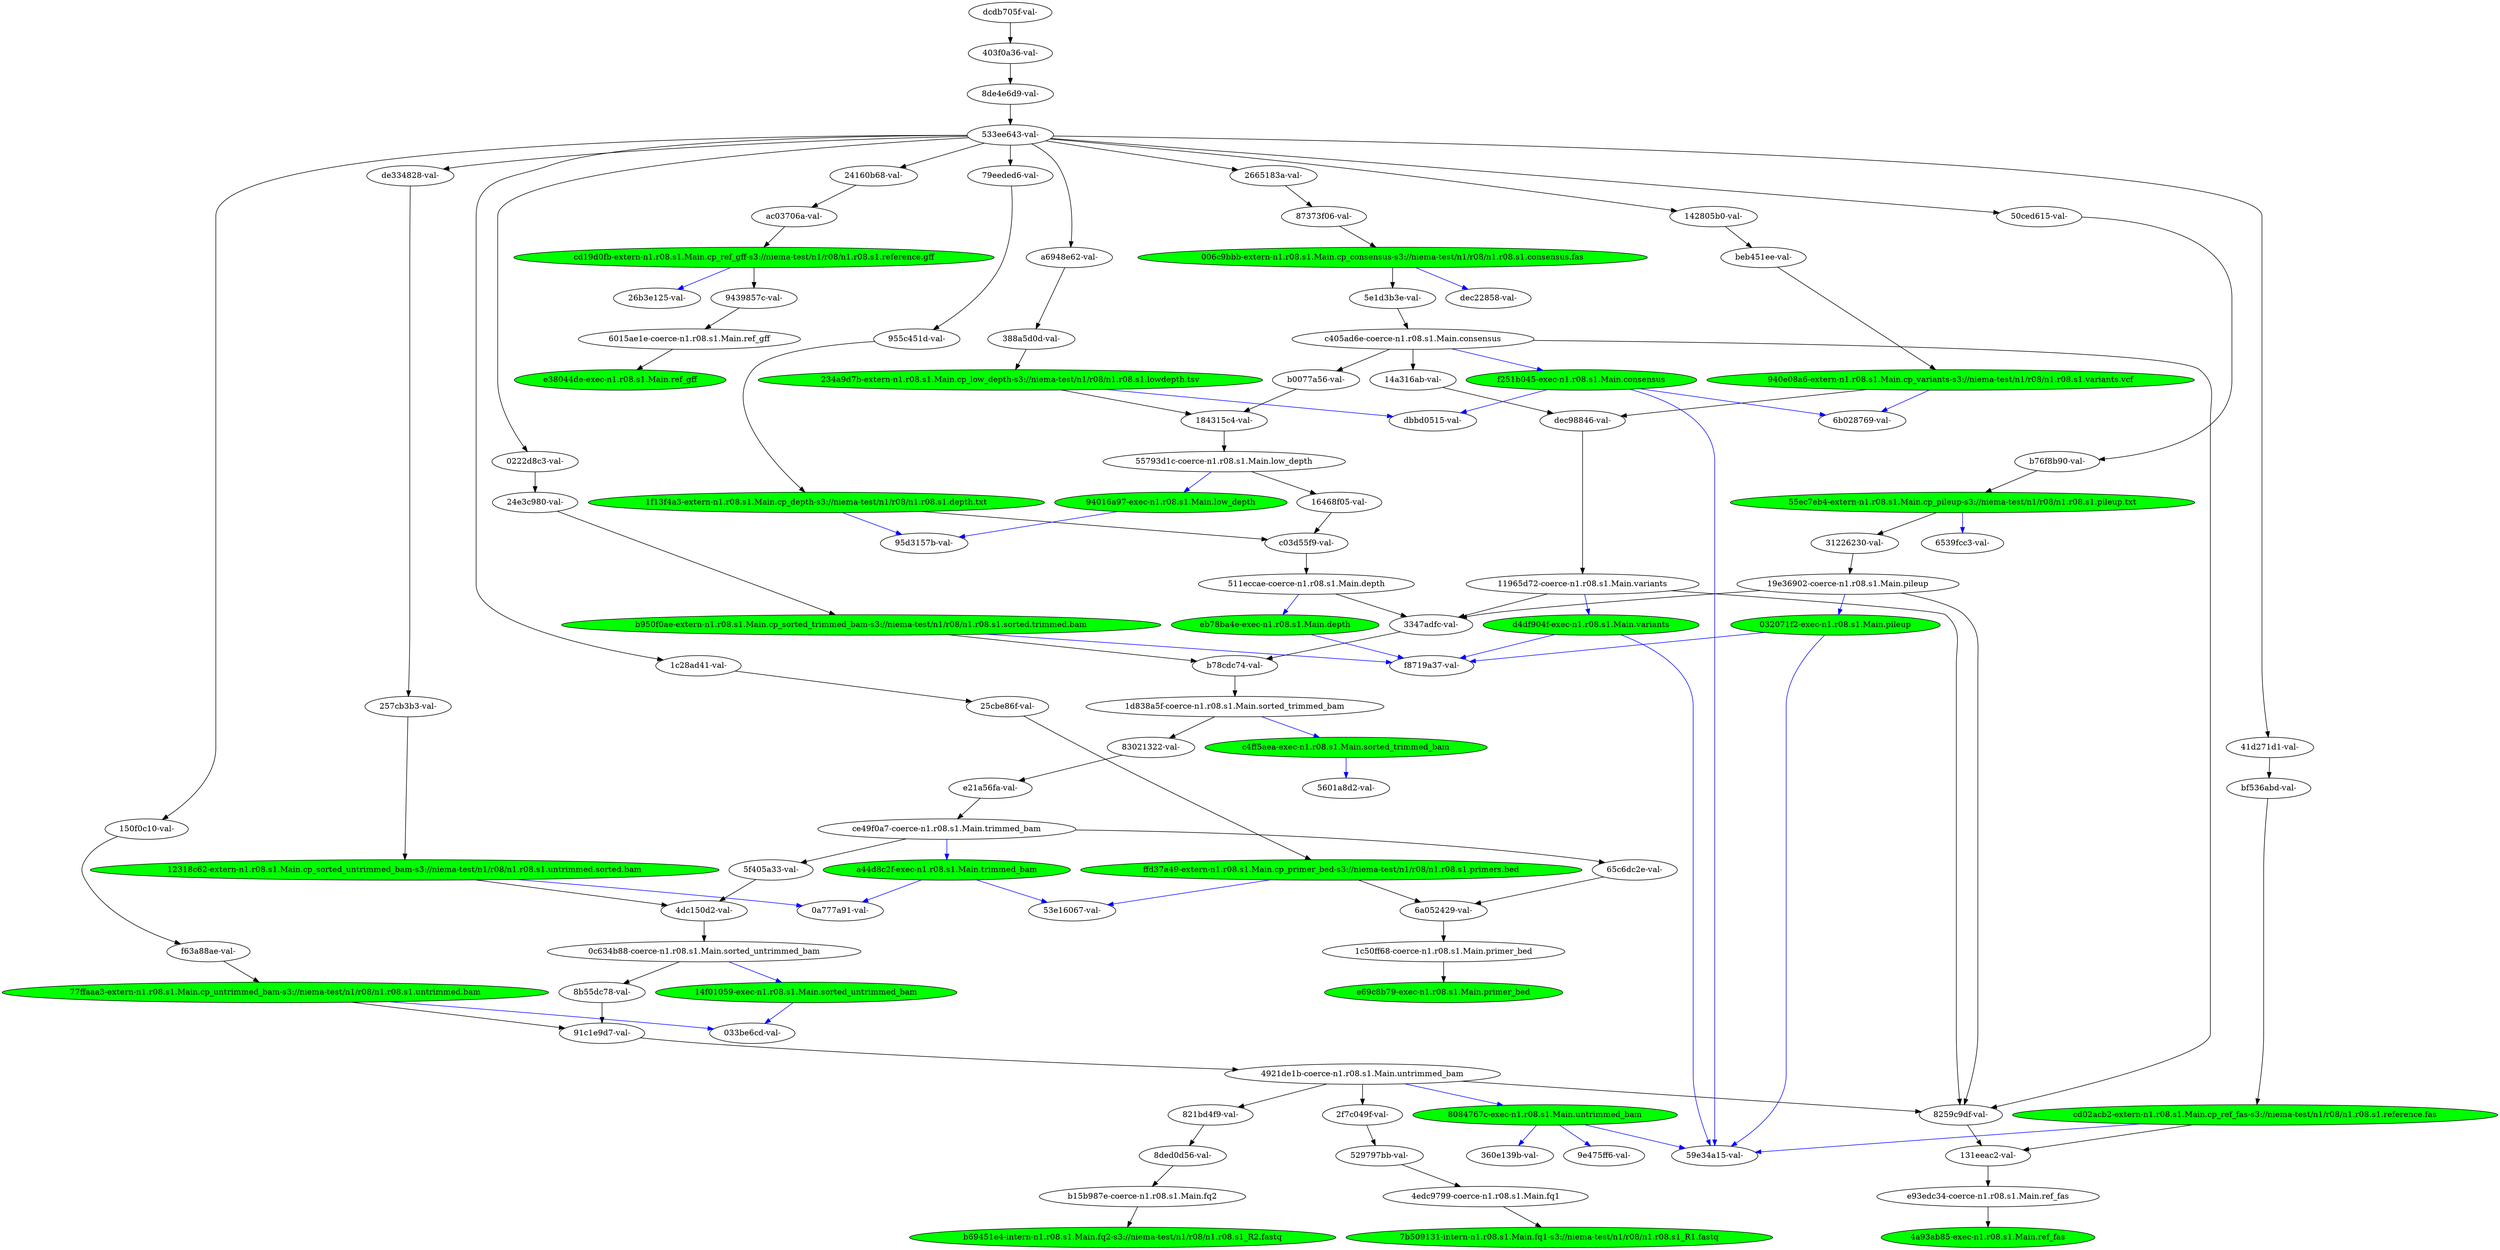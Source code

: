 strict digraph "reflow flowgraph sha256:57bced5c5ce719220d22c6758e98ecef34950e98c2cff823fe30c9f645e180ae" {
// Node definitions.
"006c9bbb-extern-n1.r08.s1.Main.cp_consensus-s3://niema-test/n1/r08/n1.r08.s1.consensus.fas" [
fillcolor=green
style=filled
];
"0222d8c3-val-";
"032071f2-exec-n1.r08.s1.Main.pileup" [
fillcolor=green
style=filled
];
"033be6cd-val-";
"0a777a91-val-";
"0c634b88-coerce-n1.r08.s1.Main.sorted_untrimmed_bam";
"11965d72-coerce-n1.r08.s1.Main.variants";
"12318c62-extern-n1.r08.s1.Main.cp_sorted_untrimmed_bam-s3://niema-test/n1/r08/n1.r08.s1.untrimmed.sorted.bam" [
fillcolor=green
style=filled
];
"131eeac2-val-";
"142805b0-val-";
"14a316ab-val-";
"14f01059-exec-n1.r08.s1.Main.sorted_untrimmed_bam" [
fillcolor=green
style=filled
];
"150f0c10-val-";
"16468f05-val-";
"184315c4-val-";
"19e36902-coerce-n1.r08.s1.Main.pileup";
"1c28ad41-val-";
"1c50ff68-coerce-n1.r08.s1.Main.primer_bed";
"1d838a5f-coerce-n1.r08.s1.Main.sorted_trimmed_bam";
"1f13f4a3-extern-n1.r08.s1.Main.cp_depth-s3://niema-test/n1/r08/n1.r08.s1.depth.txt" [
fillcolor=green
style=filled
];
"234a9d7b-extern-n1.r08.s1.Main.cp_low_depth-s3://niema-test/n1/r08/n1.r08.s1.lowdepth.tsv" [
fillcolor=green
style=filled
];
"24160b68-val-";
"24e3c980-val-";
"257cb3b3-val-";
"25cbe86f-val-";
"2665183a-val-";
"26b3e125-val-";
"2f7c049f-val-";
"31226230-val-";
"3347adfc-val-";
"360e139b-val-";
"388a5d0d-val-";
"403f0a36-val-";
"41d271d1-val-";
"4921de1b-coerce-n1.r08.s1.Main.untrimmed_bam";
"4a93ab85-exec-n1.r08.s1.Main.ref_fas" [
fillcolor=green
style=filled
];
"4dc150d2-val-";
"4edc9799-coerce-n1.r08.s1.Main.fq1";
"50ced615-val-";
"511eccae-coerce-n1.r08.s1.Main.depth";
"529797bb-val-";
"533ee643-val-";
"53e16067-val-";
"55793d1c-coerce-n1.r08.s1.Main.low_depth";
"55ec7eb4-extern-n1.r08.s1.Main.cp_pileup-s3://niema-test/n1/r08/n1.r08.s1.pileup.txt" [
fillcolor=green
style=filled
];
"5601a8d2-val-";
"59e34a15-val-";
"5e1d3b3e-val-";
"5f405a33-val-";
"6015ae1e-coerce-n1.r08.s1.Main.ref_gff";
"6539fcc3-val-";
"65c6dc2e-val-";
"6a052429-val-";
"6b028769-val-";
"77ffaaa3-extern-n1.r08.s1.Main.cp_untrimmed_bam-s3://niema-test/n1/r08/n1.r08.s1.untrimmed.bam" [
fillcolor=green
style=filled
];
"79eeded6-val-";
"7b509131-intern-n1.r08.s1.Main.fq1-s3://niema-test/n1/r08/n1.r08.s1_R1.fastq" [
fillcolor=green
style=filled
];
"8084767c-exec-n1.r08.s1.Main.untrimmed_bam" [
fillcolor=green
style=filled
];
"821bd4f9-val-";
"8259c9df-val-";
"83021322-val-";
"87373f06-val-";
"8b55dc78-val-";
"8de4e6d9-val-";
"8ded0d56-val-";
"91c1e9d7-val-";
"94016a97-exec-n1.r08.s1.Main.low_depth" [
fillcolor=green
style=filled
];
"940e08a6-extern-n1.r08.s1.Main.cp_variants-s3://niema-test/n1/r08/n1.r08.s1.variants.vcf" [
fillcolor=green
style=filled
];
"9439857c-val-";
"955c451d-val-";
"95d3157b-val-";
"9e475ff6-val-";
"a44d8c2f-exec-n1.r08.s1.Main.trimmed_bam" [
fillcolor=green
style=filled
];
"a6948e62-val-";
"ac03706a-val-";
"b0077a56-val-";
"b15b987e-coerce-n1.r08.s1.Main.fq2";
"b69451e4-intern-n1.r08.s1.Main.fq2-s3://niema-test/n1/r08/n1.r08.s1_R2.fastq" [
fillcolor=green
style=filled
];
"b76f8b90-val-";
"b78cdc74-val-";
"b950f0ae-extern-n1.r08.s1.Main.cp_sorted_trimmed_bam-s3://niema-test/n1/r08/n1.r08.s1.sorted.trimmed.bam" [
fillcolor=green
style=filled
];
"beb451ee-val-";
"bf536abd-val-";
"c03d55f9-val-";
"c405ad6e-coerce-n1.r08.s1.Main.consensus";
"c4ff5aea-exec-n1.r08.s1.Main.sorted_trimmed_bam" [
fillcolor=green
style=filled
];
"cd02acb2-extern-n1.r08.s1.Main.cp_ref_fas-s3://niema-test/n1/r08/n1.r08.s1.reference.fas" [
fillcolor=green
style=filled
];
"cd19d0fb-extern-n1.r08.s1.Main.cp_ref_gff-s3://niema-test/n1/r08/n1.r08.s1.reference.gff" [
fillcolor=green
style=filled
];
"ce49f0a7-coerce-n1.r08.s1.Main.trimmed_bam";
"d4df904f-exec-n1.r08.s1.Main.variants" [
fillcolor=green
style=filled
];
"dbbd0515-val-";
"dcdb705f-val-";
"de334828-val-";
"dec22858-val-";
"dec98846-val-";
"e21a56fa-val-";
"e38044de-exec-n1.r08.s1.Main.ref_gff" [
fillcolor=green
style=filled
];
"e69c8b79-exec-n1.r08.s1.Main.primer_bed" [
fillcolor=green
style=filled
];
"e93edc34-coerce-n1.r08.s1.Main.ref_fas";
"eb78ba4e-exec-n1.r08.s1.Main.depth" [
fillcolor=green
style=filled
];
"f251b045-exec-n1.r08.s1.Main.consensus" [
fillcolor=green
style=filled
];
"f63a88ae-val-";
"f8719a37-val-";
"ffd37a49-extern-n1.r08.s1.Main.cp_primer_bed-s3://niema-test/n1/r08/n1.r08.s1.primers.bed" [
fillcolor=green
style=filled
];

// Edge definitions.
"006c9bbb-extern-n1.r08.s1.Main.cp_consensus-s3://niema-test/n1/r08/n1.r08.s1.consensus.fas" -> "5e1d3b3e-val-" [dynamic=false];
"006c9bbb-extern-n1.r08.s1.Main.cp_consensus-s3://niema-test/n1/r08/n1.r08.s1.consensus.fas" -> "dec22858-val-" [
dynamic=true
color=blue
];
"0222d8c3-val-" -> "24e3c980-val-" [dynamic=false];
"032071f2-exec-n1.r08.s1.Main.pileup" -> "59e34a15-val-" [
dynamic=true
color=blue
];
"032071f2-exec-n1.r08.s1.Main.pileup" -> "f8719a37-val-" [
dynamic=true
color=blue
];
"0c634b88-coerce-n1.r08.s1.Main.sorted_untrimmed_bam" -> "14f01059-exec-n1.r08.s1.Main.sorted_untrimmed_bam" [
dynamic=true
color=blue
];
"0c634b88-coerce-n1.r08.s1.Main.sorted_untrimmed_bam" -> "8b55dc78-val-" [dynamic=false];
"11965d72-coerce-n1.r08.s1.Main.variants" -> "3347adfc-val-" [dynamic=false];
"11965d72-coerce-n1.r08.s1.Main.variants" -> "8259c9df-val-" [dynamic=false];
"11965d72-coerce-n1.r08.s1.Main.variants" -> "d4df904f-exec-n1.r08.s1.Main.variants" [
dynamic=true
color=blue
];
"12318c62-extern-n1.r08.s1.Main.cp_sorted_untrimmed_bam-s3://niema-test/n1/r08/n1.r08.s1.untrimmed.sorted.bam" -> "0a777a91-val-" [
dynamic=true
color=blue
];
"12318c62-extern-n1.r08.s1.Main.cp_sorted_untrimmed_bam-s3://niema-test/n1/r08/n1.r08.s1.untrimmed.sorted.bam" -> "4dc150d2-val-" [dynamic=false];
"131eeac2-val-" -> "e93edc34-coerce-n1.r08.s1.Main.ref_fas" [dynamic=false];
"142805b0-val-" -> "beb451ee-val-" [dynamic=false];
"14a316ab-val-" -> "dec98846-val-" [dynamic=false];
"14f01059-exec-n1.r08.s1.Main.sorted_untrimmed_bam" -> "033be6cd-val-" [
dynamic=true
color=blue
];
"150f0c10-val-" -> "f63a88ae-val-" [dynamic=false];
"16468f05-val-" -> "c03d55f9-val-" [dynamic=false];
"184315c4-val-" -> "55793d1c-coerce-n1.r08.s1.Main.low_depth" [dynamic=false];
"19e36902-coerce-n1.r08.s1.Main.pileup" -> "032071f2-exec-n1.r08.s1.Main.pileup" [
dynamic=true
color=blue
];
"19e36902-coerce-n1.r08.s1.Main.pileup" -> "3347adfc-val-" [dynamic=false];
"19e36902-coerce-n1.r08.s1.Main.pileup" -> "8259c9df-val-" [dynamic=false];
"1c28ad41-val-" -> "25cbe86f-val-" [dynamic=false];
"1c50ff68-coerce-n1.r08.s1.Main.primer_bed" -> "e69c8b79-exec-n1.r08.s1.Main.primer_bed" [dynamic=false];
"1d838a5f-coerce-n1.r08.s1.Main.sorted_trimmed_bam" -> "83021322-val-" [dynamic=false];
"1d838a5f-coerce-n1.r08.s1.Main.sorted_trimmed_bam" -> "c4ff5aea-exec-n1.r08.s1.Main.sorted_trimmed_bam" [
dynamic=true
color=blue
];
"1f13f4a3-extern-n1.r08.s1.Main.cp_depth-s3://niema-test/n1/r08/n1.r08.s1.depth.txt" -> "95d3157b-val-" [
dynamic=true
color=blue
];
"1f13f4a3-extern-n1.r08.s1.Main.cp_depth-s3://niema-test/n1/r08/n1.r08.s1.depth.txt" -> "c03d55f9-val-" [dynamic=false];
"234a9d7b-extern-n1.r08.s1.Main.cp_low_depth-s3://niema-test/n1/r08/n1.r08.s1.lowdepth.tsv" -> "184315c4-val-" [dynamic=false];
"234a9d7b-extern-n1.r08.s1.Main.cp_low_depth-s3://niema-test/n1/r08/n1.r08.s1.lowdepth.tsv" -> "dbbd0515-val-" [
dynamic=true
color=blue
];
"24160b68-val-" -> "ac03706a-val-" [dynamic=false];
"24e3c980-val-" -> "b950f0ae-extern-n1.r08.s1.Main.cp_sorted_trimmed_bam-s3://niema-test/n1/r08/n1.r08.s1.sorted.trimmed.bam" [dynamic=false];
"257cb3b3-val-" -> "12318c62-extern-n1.r08.s1.Main.cp_sorted_untrimmed_bam-s3://niema-test/n1/r08/n1.r08.s1.untrimmed.sorted.bam" [dynamic=false];
"25cbe86f-val-" -> "ffd37a49-extern-n1.r08.s1.Main.cp_primer_bed-s3://niema-test/n1/r08/n1.r08.s1.primers.bed" [dynamic=false];
"2665183a-val-" -> "87373f06-val-" [dynamic=false];
"2f7c049f-val-" -> "529797bb-val-" [dynamic=false];
"31226230-val-" -> "19e36902-coerce-n1.r08.s1.Main.pileup" [dynamic=false];
"3347adfc-val-" -> "b78cdc74-val-" [dynamic=false];
"388a5d0d-val-" -> "234a9d7b-extern-n1.r08.s1.Main.cp_low_depth-s3://niema-test/n1/r08/n1.r08.s1.lowdepth.tsv" [dynamic=false];
"403f0a36-val-" -> "8de4e6d9-val-" [dynamic=false];
"41d271d1-val-" -> "bf536abd-val-" [dynamic=false];
"4921de1b-coerce-n1.r08.s1.Main.untrimmed_bam" -> "2f7c049f-val-" [dynamic=false];
"4921de1b-coerce-n1.r08.s1.Main.untrimmed_bam" -> "8084767c-exec-n1.r08.s1.Main.untrimmed_bam" [
dynamic=true
color=blue
];
"4921de1b-coerce-n1.r08.s1.Main.untrimmed_bam" -> "821bd4f9-val-" [dynamic=false];
"4921de1b-coerce-n1.r08.s1.Main.untrimmed_bam" -> "8259c9df-val-" [dynamic=false];
"4dc150d2-val-" -> "0c634b88-coerce-n1.r08.s1.Main.sorted_untrimmed_bam" [dynamic=false];
"4edc9799-coerce-n1.r08.s1.Main.fq1" -> "7b509131-intern-n1.r08.s1.Main.fq1-s3://niema-test/n1/r08/n1.r08.s1_R1.fastq" [dynamic=false];
"50ced615-val-" -> "b76f8b90-val-" [dynamic=false];
"511eccae-coerce-n1.r08.s1.Main.depth" -> "3347adfc-val-" [dynamic=false];
"511eccae-coerce-n1.r08.s1.Main.depth" -> "eb78ba4e-exec-n1.r08.s1.Main.depth" [
dynamic=true
color=blue
];
"529797bb-val-" -> "4edc9799-coerce-n1.r08.s1.Main.fq1" [dynamic=false];
"533ee643-val-" -> "0222d8c3-val-" [dynamic=false];
"533ee643-val-" -> "142805b0-val-" [dynamic=false];
"533ee643-val-" -> "150f0c10-val-" [dynamic=false];
"533ee643-val-" -> "1c28ad41-val-" [dynamic=false];
"533ee643-val-" -> "24160b68-val-" [dynamic=false];
"533ee643-val-" -> "2665183a-val-" [dynamic=false];
"533ee643-val-" -> "41d271d1-val-" [dynamic=false];
"533ee643-val-" -> "50ced615-val-" [dynamic=false];
"533ee643-val-" -> "79eeded6-val-" [dynamic=false];
"533ee643-val-" -> "a6948e62-val-" [dynamic=false];
"533ee643-val-" -> "de334828-val-" [dynamic=false];
"55793d1c-coerce-n1.r08.s1.Main.low_depth" -> "16468f05-val-" [dynamic=false];
"55793d1c-coerce-n1.r08.s1.Main.low_depth" -> "94016a97-exec-n1.r08.s1.Main.low_depth" [
dynamic=true
color=blue
];
"55ec7eb4-extern-n1.r08.s1.Main.cp_pileup-s3://niema-test/n1/r08/n1.r08.s1.pileup.txt" -> "31226230-val-" [dynamic=false];
"55ec7eb4-extern-n1.r08.s1.Main.cp_pileup-s3://niema-test/n1/r08/n1.r08.s1.pileup.txt" -> "6539fcc3-val-" [
dynamic=true
color=blue
];
"5e1d3b3e-val-" -> "c405ad6e-coerce-n1.r08.s1.Main.consensus" [dynamic=false];
"5f405a33-val-" -> "4dc150d2-val-" [dynamic=false];
"6015ae1e-coerce-n1.r08.s1.Main.ref_gff" -> "e38044de-exec-n1.r08.s1.Main.ref_gff" [dynamic=false];
"65c6dc2e-val-" -> "6a052429-val-" [dynamic=false];
"6a052429-val-" -> "1c50ff68-coerce-n1.r08.s1.Main.primer_bed" [dynamic=false];
"77ffaaa3-extern-n1.r08.s1.Main.cp_untrimmed_bam-s3://niema-test/n1/r08/n1.r08.s1.untrimmed.bam" -> "033be6cd-val-" [
dynamic=true
color=blue
];
"77ffaaa3-extern-n1.r08.s1.Main.cp_untrimmed_bam-s3://niema-test/n1/r08/n1.r08.s1.untrimmed.bam" -> "91c1e9d7-val-" [dynamic=false];
"79eeded6-val-" -> "955c451d-val-" [dynamic=false];
"8084767c-exec-n1.r08.s1.Main.untrimmed_bam" -> "360e139b-val-" [
dynamic=true
color=blue
];
"8084767c-exec-n1.r08.s1.Main.untrimmed_bam" -> "59e34a15-val-" [
dynamic=true
color=blue
];
"8084767c-exec-n1.r08.s1.Main.untrimmed_bam" -> "9e475ff6-val-" [
dynamic=true
color=blue
];
"821bd4f9-val-" -> "8ded0d56-val-" [dynamic=false];
"8259c9df-val-" -> "131eeac2-val-" [dynamic=false];
"83021322-val-" -> "e21a56fa-val-" [dynamic=false];
"87373f06-val-" -> "006c9bbb-extern-n1.r08.s1.Main.cp_consensus-s3://niema-test/n1/r08/n1.r08.s1.consensus.fas" [dynamic=false];
"8b55dc78-val-" -> "91c1e9d7-val-" [dynamic=false];
"8de4e6d9-val-" -> "533ee643-val-" [dynamic=false];
"8ded0d56-val-" -> "b15b987e-coerce-n1.r08.s1.Main.fq2" [dynamic=false];
"91c1e9d7-val-" -> "4921de1b-coerce-n1.r08.s1.Main.untrimmed_bam" [dynamic=false];
"94016a97-exec-n1.r08.s1.Main.low_depth" -> "95d3157b-val-" [
dynamic=true
color=blue
];
"940e08a6-extern-n1.r08.s1.Main.cp_variants-s3://niema-test/n1/r08/n1.r08.s1.variants.vcf" -> "6b028769-val-" [
dynamic=true
color=blue
];
"940e08a6-extern-n1.r08.s1.Main.cp_variants-s3://niema-test/n1/r08/n1.r08.s1.variants.vcf" -> "dec98846-val-" [dynamic=false];
"9439857c-val-" -> "6015ae1e-coerce-n1.r08.s1.Main.ref_gff" [dynamic=false];
"955c451d-val-" -> "1f13f4a3-extern-n1.r08.s1.Main.cp_depth-s3://niema-test/n1/r08/n1.r08.s1.depth.txt" [dynamic=false];
"a44d8c2f-exec-n1.r08.s1.Main.trimmed_bam" -> "0a777a91-val-" [
dynamic=true
color=blue
];
"a44d8c2f-exec-n1.r08.s1.Main.trimmed_bam" -> "53e16067-val-" [
dynamic=true
color=blue
];
"a6948e62-val-" -> "388a5d0d-val-" [dynamic=false];
"ac03706a-val-" -> "cd19d0fb-extern-n1.r08.s1.Main.cp_ref_gff-s3://niema-test/n1/r08/n1.r08.s1.reference.gff" [dynamic=false];
"b0077a56-val-" -> "184315c4-val-" [dynamic=false];
"b15b987e-coerce-n1.r08.s1.Main.fq2" -> "b69451e4-intern-n1.r08.s1.Main.fq2-s3://niema-test/n1/r08/n1.r08.s1_R2.fastq" [dynamic=false];
"b76f8b90-val-" -> "55ec7eb4-extern-n1.r08.s1.Main.cp_pileup-s3://niema-test/n1/r08/n1.r08.s1.pileup.txt" [dynamic=false];
"b78cdc74-val-" -> "1d838a5f-coerce-n1.r08.s1.Main.sorted_trimmed_bam" [dynamic=false];
"b950f0ae-extern-n1.r08.s1.Main.cp_sorted_trimmed_bam-s3://niema-test/n1/r08/n1.r08.s1.sorted.trimmed.bam" -> "b78cdc74-val-" [dynamic=false];
"b950f0ae-extern-n1.r08.s1.Main.cp_sorted_trimmed_bam-s3://niema-test/n1/r08/n1.r08.s1.sorted.trimmed.bam" -> "f8719a37-val-" [
dynamic=true
color=blue
];
"beb451ee-val-" -> "940e08a6-extern-n1.r08.s1.Main.cp_variants-s3://niema-test/n1/r08/n1.r08.s1.variants.vcf" [dynamic=false];
"bf536abd-val-" -> "cd02acb2-extern-n1.r08.s1.Main.cp_ref_fas-s3://niema-test/n1/r08/n1.r08.s1.reference.fas" [dynamic=false];
"c03d55f9-val-" -> "511eccae-coerce-n1.r08.s1.Main.depth" [dynamic=false];
"c405ad6e-coerce-n1.r08.s1.Main.consensus" -> "14a316ab-val-" [dynamic=false];
"c405ad6e-coerce-n1.r08.s1.Main.consensus" -> "8259c9df-val-" [dynamic=false];
"c405ad6e-coerce-n1.r08.s1.Main.consensus" -> "b0077a56-val-" [dynamic=false];
"c405ad6e-coerce-n1.r08.s1.Main.consensus" -> "f251b045-exec-n1.r08.s1.Main.consensus" [
dynamic=true
color=blue
];
"c4ff5aea-exec-n1.r08.s1.Main.sorted_trimmed_bam" -> "5601a8d2-val-" [
dynamic=true
color=blue
];
"cd02acb2-extern-n1.r08.s1.Main.cp_ref_fas-s3://niema-test/n1/r08/n1.r08.s1.reference.fas" -> "131eeac2-val-" [dynamic=false];
"cd02acb2-extern-n1.r08.s1.Main.cp_ref_fas-s3://niema-test/n1/r08/n1.r08.s1.reference.fas" -> "59e34a15-val-" [
dynamic=true
color=blue
];
"cd19d0fb-extern-n1.r08.s1.Main.cp_ref_gff-s3://niema-test/n1/r08/n1.r08.s1.reference.gff" -> "26b3e125-val-" [
dynamic=true
color=blue
];
"cd19d0fb-extern-n1.r08.s1.Main.cp_ref_gff-s3://niema-test/n1/r08/n1.r08.s1.reference.gff" -> "9439857c-val-" [dynamic=false];
"ce49f0a7-coerce-n1.r08.s1.Main.trimmed_bam" -> "5f405a33-val-" [dynamic=false];
"ce49f0a7-coerce-n1.r08.s1.Main.trimmed_bam" -> "65c6dc2e-val-" [dynamic=false];
"ce49f0a7-coerce-n1.r08.s1.Main.trimmed_bam" -> "a44d8c2f-exec-n1.r08.s1.Main.trimmed_bam" [
dynamic=true
color=blue
];
"d4df904f-exec-n1.r08.s1.Main.variants" -> "59e34a15-val-" [
dynamic=true
color=blue
];
"d4df904f-exec-n1.r08.s1.Main.variants" -> "f8719a37-val-" [
dynamic=true
color=blue
];
"dcdb705f-val-" -> "403f0a36-val-" [dynamic=false];
"de334828-val-" -> "257cb3b3-val-" [dynamic=false];
"dec98846-val-" -> "11965d72-coerce-n1.r08.s1.Main.variants" [dynamic=false];
"e21a56fa-val-" -> "ce49f0a7-coerce-n1.r08.s1.Main.trimmed_bam" [dynamic=false];
"e93edc34-coerce-n1.r08.s1.Main.ref_fas" -> "4a93ab85-exec-n1.r08.s1.Main.ref_fas" [dynamic=false];
"eb78ba4e-exec-n1.r08.s1.Main.depth" -> "f8719a37-val-" [
dynamic=true
color=blue
];
"f251b045-exec-n1.r08.s1.Main.consensus" -> "59e34a15-val-" [
dynamic=true
color=blue
];
"f251b045-exec-n1.r08.s1.Main.consensus" -> "6b028769-val-" [
dynamic=true
color=blue
];
"f251b045-exec-n1.r08.s1.Main.consensus" -> "dbbd0515-val-" [
dynamic=true
color=blue
];
"f63a88ae-val-" -> "77ffaaa3-extern-n1.r08.s1.Main.cp_untrimmed_bam-s3://niema-test/n1/r08/n1.r08.s1.untrimmed.bam" [dynamic=false];
"ffd37a49-extern-n1.r08.s1.Main.cp_primer_bed-s3://niema-test/n1/r08/n1.r08.s1.primers.bed" -> "53e16067-val-" [
dynamic=true
color=blue
];
"ffd37a49-extern-n1.r08.s1.Main.cp_primer_bed-s3://niema-test/n1/r08/n1.r08.s1.primers.bed" -> "6a052429-val-" [dynamic=false];
}